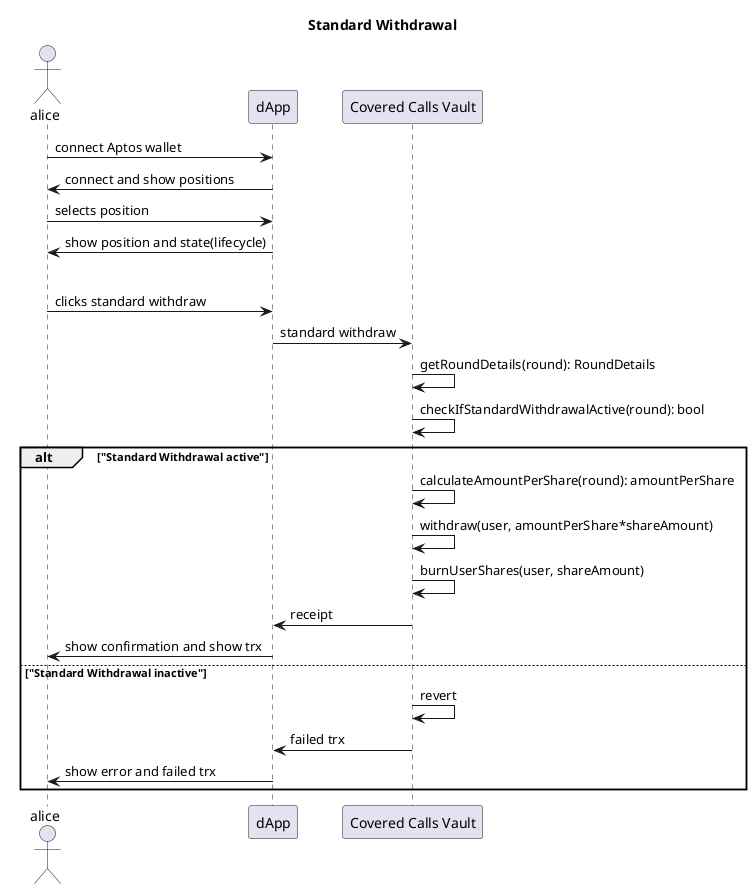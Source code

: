 @startuml "standard-withdrawal"

title "Standard Withdrawal"

actor alice
participant "dApp" as dapp
participant "Covered Calls Vault" as vault

alice -> dapp : connect Aptos wallet
dapp -> alice : connect and show positions
alice -> dapp : selects position
dapp -> alice : show position and state(lifecycle)
alt "In Execution Phase: Standard Withdraw Active"
    alice -> dapp : clicks standard withdraw
    dapp -> vault : standard withdraw
    vault -> vault : getRoundDetails(round): RoundDetails
    vault -> vault : checkIfStandardWithdrawalActive(round): bool
    alt "Standard Withdrawal active"
        vault -> vault : calculateAmountPerShare(round): amountPerShare
        vault -> vault : withdraw(user, amountPerShare*shareAmount)
        vault -> vault : burnUserShares(user, shareAmount)
        vault -> dapp : receipt
        dapp -> alice : show confirmation and show trx
    else "Standard Withdrawal inactive"
        vault -> vault : revert
        vault -> dapp : failed trx
        dapp -> alice : show error and failed trx
end
@enduml
